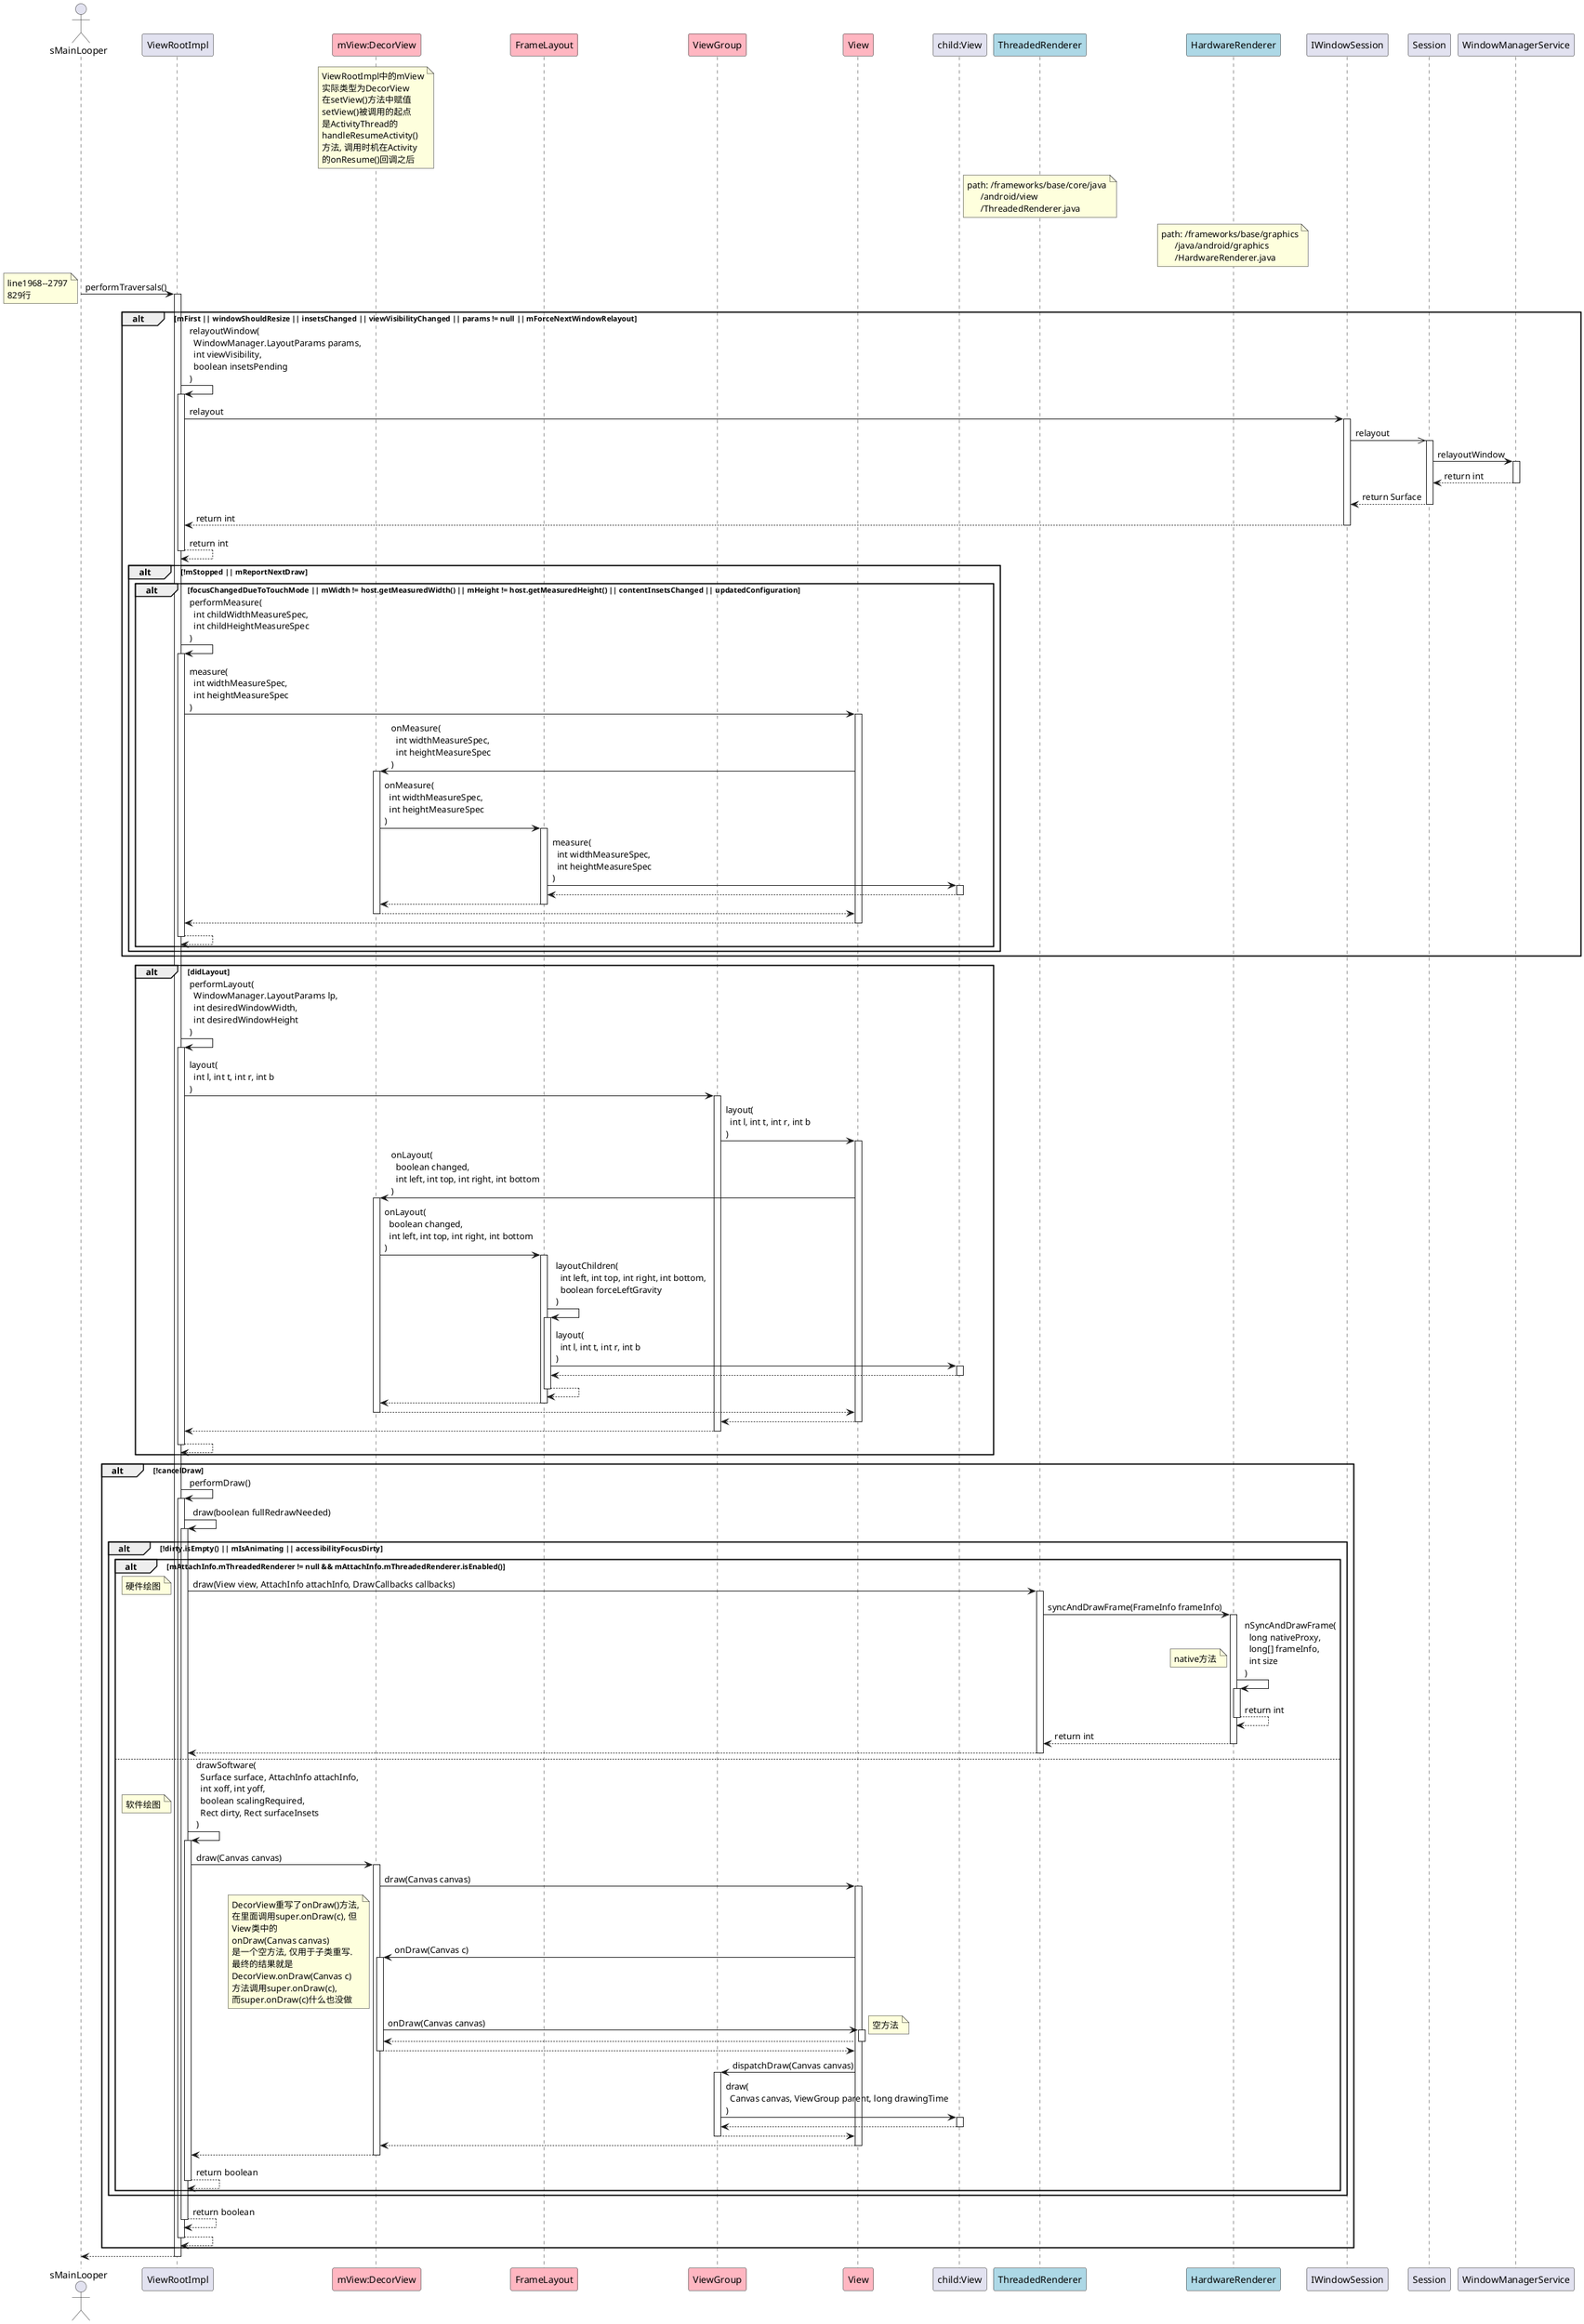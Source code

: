 @startuml
actor sMainLooper as sml
participant ViewRootImpl as vri

/'box "mView and its super class instance" #White'/
    participant "mView:DecorView" as mdv #LightPink
    note over mdv
    ViewRootImpl中的mView
    实际类型为DecorView
    在setView()方法中赋值
    setView()被调用的起点
    是ActivityThread的
    handleResumeActivity()
    方法, 调用时机在Activity
    的onResume()回调之后
    end note
    participant FrameLayout as fl #LightPink
    participant ViewGroup as vg #LightPink
    participant View as vw #LightPink
/'end box'/

participant "child:View" as chd

participant ThreadedRenderer as tr #LightBlue
note over tr
path: /frameworks/base/core/java
      /android/view
      /ThreadedRenderer.java
end note
participant HardwareRenderer as hr #LightBlue
note over hr
path: /frameworks/base/graphics
      /java/android/graphics
      /HardwareRenderer.java
end note

participant IWindowSession as iws
participant Session as iws_stub
note left
path: /frameworks/base/services
      /core/java/com/android
      /server/wm/Session.java
end note
participant WindowManagerService as wms

sml -> vri : performTraversals()
activate vri
note left : line1968--2797\n829行

alt mFirst || windowShouldResize || insetsChanged || viewVisibilityChanged || params != null || mForceNextWindowRelayout
    vri -> vri : relayoutWindow(\n  WindowManager.LayoutParams params,\n  int viewVisibility,\n  boolean insetsPending\n)
    activate vri
        vri -> iws : relayout
        activate iws
            iws ->> iws_stub : relayout
            activate iws_stub
                iws_stub -> wms : relayoutWindow
                activate wms
                wms --> iws_stub : return int
                deactivate wms
            iws_stub --> iws : return Surface
            deactivate iws_stub
        iws --> vri : return int
        deactivate iws
    vri --> vri : return int
    deactivate vri
alt !mStopped || mReportNextDraw
alt focusChangedDueToTouchMode || mWidth != host.getMeasuredWidth() || mHeight != host.getMeasuredHeight() || contentInsetsChanged || updatedConfiguration
    vri -> vri : performMeasure(\n  int childWidthMeasureSpec,\n  int childHeightMeasureSpec\n)
    activate vri
        vri -> vw : measure(\n  int widthMeasureSpec,\n  int heightMeasureSpec\n)
        activate vw
            vw -> mdv : onMeasure(\n  int widthMeasureSpec,\n  int heightMeasureSpec\n)
            activate mdv
                mdv -> fl : onMeasure(\n  int widthMeasureSpec,\n  int heightMeasureSpec\n)
                activate fl
                    fl -> chd : measure(\n  int widthMeasureSpec,\n  int heightMeasureSpec\n)
                    activate chd
                    chd --> fl
                    deactivate chd
                fl --> mdv
                deactivate fl
            mdv --> vw
            deactivate mdv
        vw --> vri
        deactivate vw
    vri --> vri
    deactivate vri
end
end
end

alt didLayout
    vri -> vri : performLayout(\n  WindowManager.LayoutParams lp,\n  int desiredWindowWidth,\n  int desiredWindowHeight\n)
    activate vri
        vri -> vg : layout(\n  int l, int t, int r, int b\n)
        activate vg
            vg -> vw : layout(\n  int l, int t, int r, int b\n)
            activate vw
                vw -> mdv : onLayout(\n  boolean changed,\n  int left, int top, int right, int bottom\n)
                activate mdv
                    mdv -> fl : onLayout(\n  boolean changed,\n  int left, int top, int right, int bottom\n)
                    activate fl
                        fl -> fl : layoutChildren(\n  int left, int top, int right, int bottom,\n  boolean forceLeftGravity\n)
                        activate fl
                            fl -> chd : layout(\n  int l, int t, int r, int b\n)
                            activate chd
                            chd --> fl
                            deactivate chd
                        fl --> fl
                        deactivate fl
                    fl --> mdv
                    deactivate fl
                mdv --> vw
                deactivate mdv
            vw --> vg
            deactivate vw
        vg --> vri
        deactivate vg
    vri --> vri
    deactivate vri
end

alt !cancelDraw
    vri -> vri : performDraw()
    activate vri
        vri -> vri : draw(boolean fullRedrawNeeded)
        activate vri
        alt !dirty.isEmpty() || mIsAnimating || accessibilityFocusDirty
            alt mAttachInfo.mThreadedRenderer != null && mAttachInfo.mThreadedRenderer.isEnabled()
                vri -> tr : draw(View view, AttachInfo attachInfo, DrawCallbacks callbacks)
                activate tr
                note left
                硬件绘图
                end note
                    tr -> hr : syncAndDrawFrame(FrameInfo frameInfo)
                    activate hr
                        hr -> hr : nSyncAndDrawFrame(\n  long nativeProxy,\n  long[] frameInfo,\n  int size\n)
                        activate hr
                        note left
                        native方法
                        end note
                        hr --> hr : return int
                        deactivate hr
                    hr --> tr : return int
                    deactivate hr
                tr --> vri
                deactivate tr
            else
                vri -> vri : drawSoftware(\n  Surface surface, AttachInfo attachInfo,\n  int xoff, int yoff,\n  boolean scalingRequired,\n  Rect dirty, Rect surfaceInsets\n)
                activate vri
                note left
                软件绘图
                end note
                    vri -> mdv : draw(Canvas canvas)
                    activate mdv
                        mdv -> vw : draw(Canvas canvas)
                        activate vw

                            vw -> mdv : onDraw(Canvas c)
                            activate mdv
                            note left
                            DecorView重写了onDraw()方法,
                            在里面调用super.onDraw(c), 但
                            View类中的
                            onDraw(Canvas canvas)
                            是一个空方法, 仅用于子类重写.
                            最终的结果就是
                            DecorView.onDraw(Canvas c)
                            方法调用super.onDraw(c), 
                            而super.onDraw(c)什么也没做
                            end note
                                mdv -> vw : onDraw(Canvas canvas)
                                activate vw
                                note right : 空方法
                                vw --> mdv
                                deactivate vw
                            mdv --> vw
                            deactivate mdv

                            vw -> vg : dispatchDraw(Canvas canvas)
                            activate vg
                                vg -> chd : draw(\n  Canvas canvas, ViewGroup parent, long drawingTime\n)
                                activate chd
                                chd --> vg
                                deactivate chd
                            vg --> vw
                            deactivate vg 

                        vw --> mdv
                        deactivate vw
                    mdv --> vri
                    deactivate mdv
                vri --> vri : return boolean
                deactivate vri
            end
        end
        vri --> vri : return boolean
        deactivate vri
    vri --> vri
    deactivate vri
end

vri --> sml
deactivate vri

@enduml
